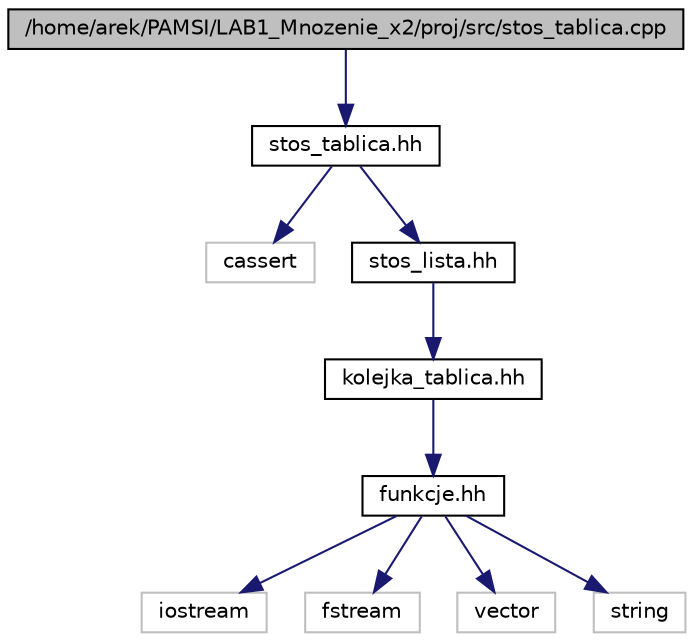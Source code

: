 digraph G
{
  edge [fontname="Helvetica",fontsize="10",labelfontname="Helvetica",labelfontsize="10"];
  node [fontname="Helvetica",fontsize="10",shape=record];
  Node1 [label="/home/arek/PAMSI/LAB1_Mnozenie_x2/proj/src/stos_tablica.cpp",height=0.2,width=0.4,color="black", fillcolor="grey75", style="filled" fontcolor="black"];
  Node1 -> Node2 [color="midnightblue",fontsize="10",style="solid",fontname="Helvetica"];
  Node2 [label="stos_tablica.hh",height=0.2,width=0.4,color="black", fillcolor="white", style="filled",URL="$stos__tablica_8hh.html",tooltip="Zawiera deklaracje metod, klase Stos_lista oraz instrukcje zalaczenia bibliotek."];
  Node2 -> Node3 [color="midnightblue",fontsize="10",style="solid",fontname="Helvetica"];
  Node3 [label="cassert",height=0.2,width=0.4,color="grey75", fillcolor="white", style="filled"];
  Node2 -> Node4 [color="midnightblue",fontsize="10",style="solid",fontname="Helvetica"];
  Node4 [label="stos_lista.hh",height=0.2,width=0.4,color="black", fillcolor="white", style="filled",URL="$stos__lista_8hh.html",tooltip="Zawiera deklaracje metod, klase Stos_lista oraz instrukcje zalaczenia bibliotek."];
  Node4 -> Node5 [color="midnightblue",fontsize="10",style="solid",fontname="Helvetica"];
  Node5 [label="kolejka_tablica.hh",height=0.2,width=0.4,color="black", fillcolor="white", style="filled",URL="$kolejka__tablica_8hh.html",tooltip="Zawiera deklaracje metod, klase Kolejka_tablica oraz instrukcje zalaczenia bibliotek."];
  Node5 -> Node6 [color="midnightblue",fontsize="10",style="solid",fontname="Helvetica"];
  Node6 [label="funkcje.hh",height=0.2,width=0.4,color="black", fillcolor="white", style="filled",URL="$funkcje_8hh.html",tooltip="Zawiera deklaracje funkcji, klase Dane oraz instrukcje zalaczenia bibliotek."];
  Node6 -> Node7 [color="midnightblue",fontsize="10",style="solid",fontname="Helvetica"];
  Node7 [label="iostream",height=0.2,width=0.4,color="grey75", fillcolor="white", style="filled"];
  Node6 -> Node8 [color="midnightblue",fontsize="10",style="solid",fontname="Helvetica"];
  Node8 [label="fstream",height=0.2,width=0.4,color="grey75", fillcolor="white", style="filled"];
  Node6 -> Node9 [color="midnightblue",fontsize="10",style="solid",fontname="Helvetica"];
  Node9 [label="vector",height=0.2,width=0.4,color="grey75", fillcolor="white", style="filled"];
  Node6 -> Node10 [color="midnightblue",fontsize="10",style="solid",fontname="Helvetica"];
  Node10 [label="string",height=0.2,width=0.4,color="grey75", fillcolor="white", style="filled"];
}

